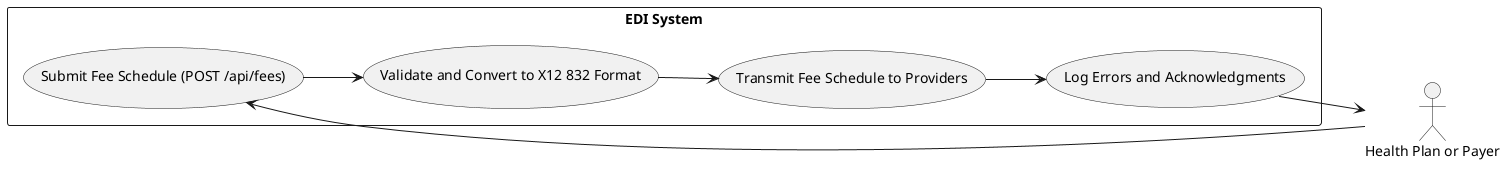 @startuml Healthcare EDI Integration
left to right direction
actor "Health Plan or Payer" as Payer

rectangle "EDI System" {
  usecase "Submit Fee Schedule (POST /api/fees)" as SubmitFees
  usecase "Validate and Convert to X12 832 Format" as ValidateAndConvert
  usecase "Transmit Fee Schedule to Providers" as TransmitFees
  usecase "Log Errors and Acknowledgments" as LogAndReport
}

Payer --> SubmitFees
SubmitFees --> ValidateAndConvert
ValidateAndConvert --> TransmitFees
TransmitFees --> LogAndReport
LogAndReport --> Payer
@enduml
